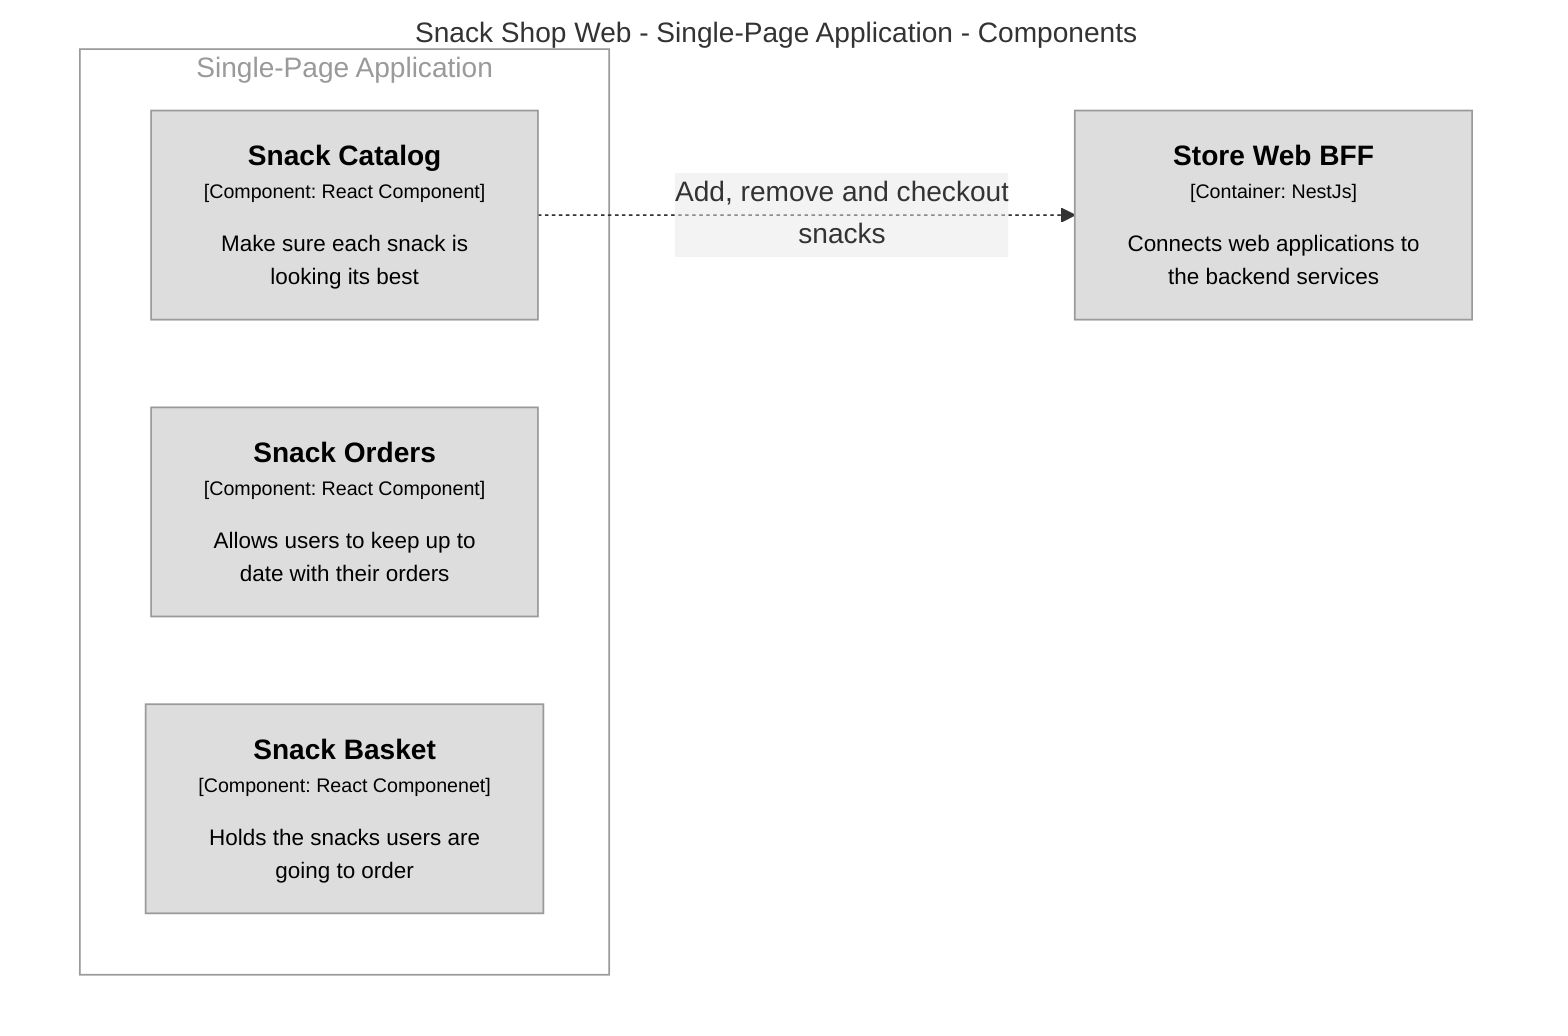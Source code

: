 graph TB
  linkStyle default fill:#ffffff

  subgraph diagram ["Snack Shop Web - Single-Page Application - Components"]
    style diagram fill:#ffffff,stroke:#ffffff

    8["<div style='font-weight: bold'>Store Web BFF</div><div style='font-size: 70%; margin-top: 0px'>[Container: NestJs]</div><div style='font-size: 80%; margin-top:10px'>Connects web applications to<br />the backend services</div>"]
    style 8 fill:#dddddd,stroke:#9a9a9a,color:#000000

    subgraph 4 [Single-Page Application]
      style 4 fill:#ffffff,stroke:#9a9a9a,color:#9a9a9a

      5["<div style='font-weight: bold'>Snack Catalog</div><div style='font-size: 70%; margin-top: 0px'>[Component: React Component]</div><div style='font-size: 80%; margin-top:10px'>Make sure each snack is<br />looking its best</div>"]
      style 5 fill:#dddddd,stroke:#9a9a9a,color:#000000
      6["<div style='font-weight: bold'>Snack Orders</div><div style='font-size: 70%; margin-top: 0px'>[Component: React Component]</div><div style='font-size: 80%; margin-top:10px'>Allows users to keep up to<br />date with their orders</div>"]
      style 6 fill:#dddddd,stroke:#9a9a9a,color:#000000
      7["<div style='font-weight: bold'>Snack Basket</div><div style='font-size: 70%; margin-top: 0px'>[Component: React Componenet]</div><div style='font-size: 80%; margin-top:10px'>Holds the snacks users are<br />going to order</div>"]
      style 7 fill:#dddddd,stroke:#9a9a9a,color:#000000
    end

    5-. "<div>Add, remove and checkout<br />snacks</div><div style='font-size: 70%'></div>" .->8
  end